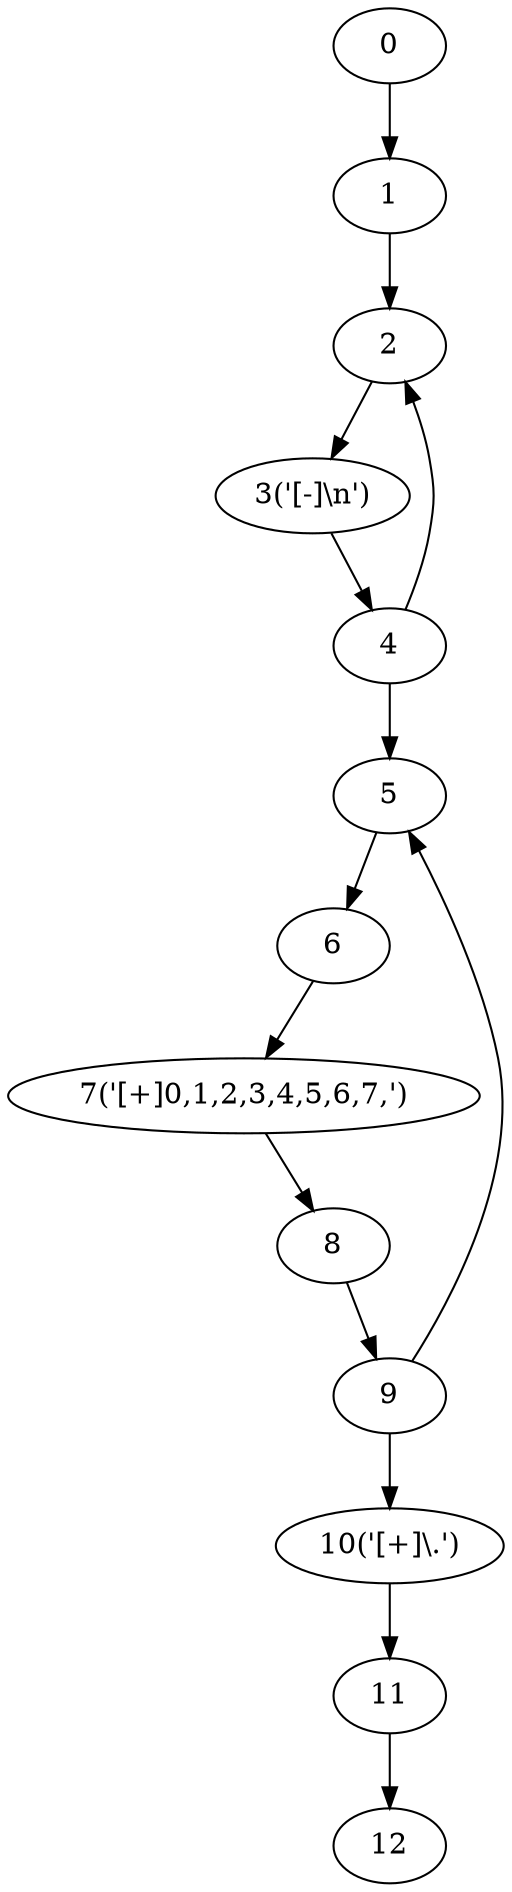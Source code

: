 digraph g {
	0 ;
	1 ;
	2 ;
	3 [label="3('[-]\\n')"];
	4 ;
	5 ;
	6 ;
	7 [label="7('[+]0,1,2,3,4,5,6,7,')"];
	8 ;
	9 ;
	10 [label="10('[+]\\.')"];
	11 ;
	12 ;
	0->1;
	1->2;
	4->2;
	2->3;
	3->4;
	4->5;
	9->5;
	5->6;
	6->7;
	7->8;
	8->9;
	9->10;
	10->11;
	11->12;
}
